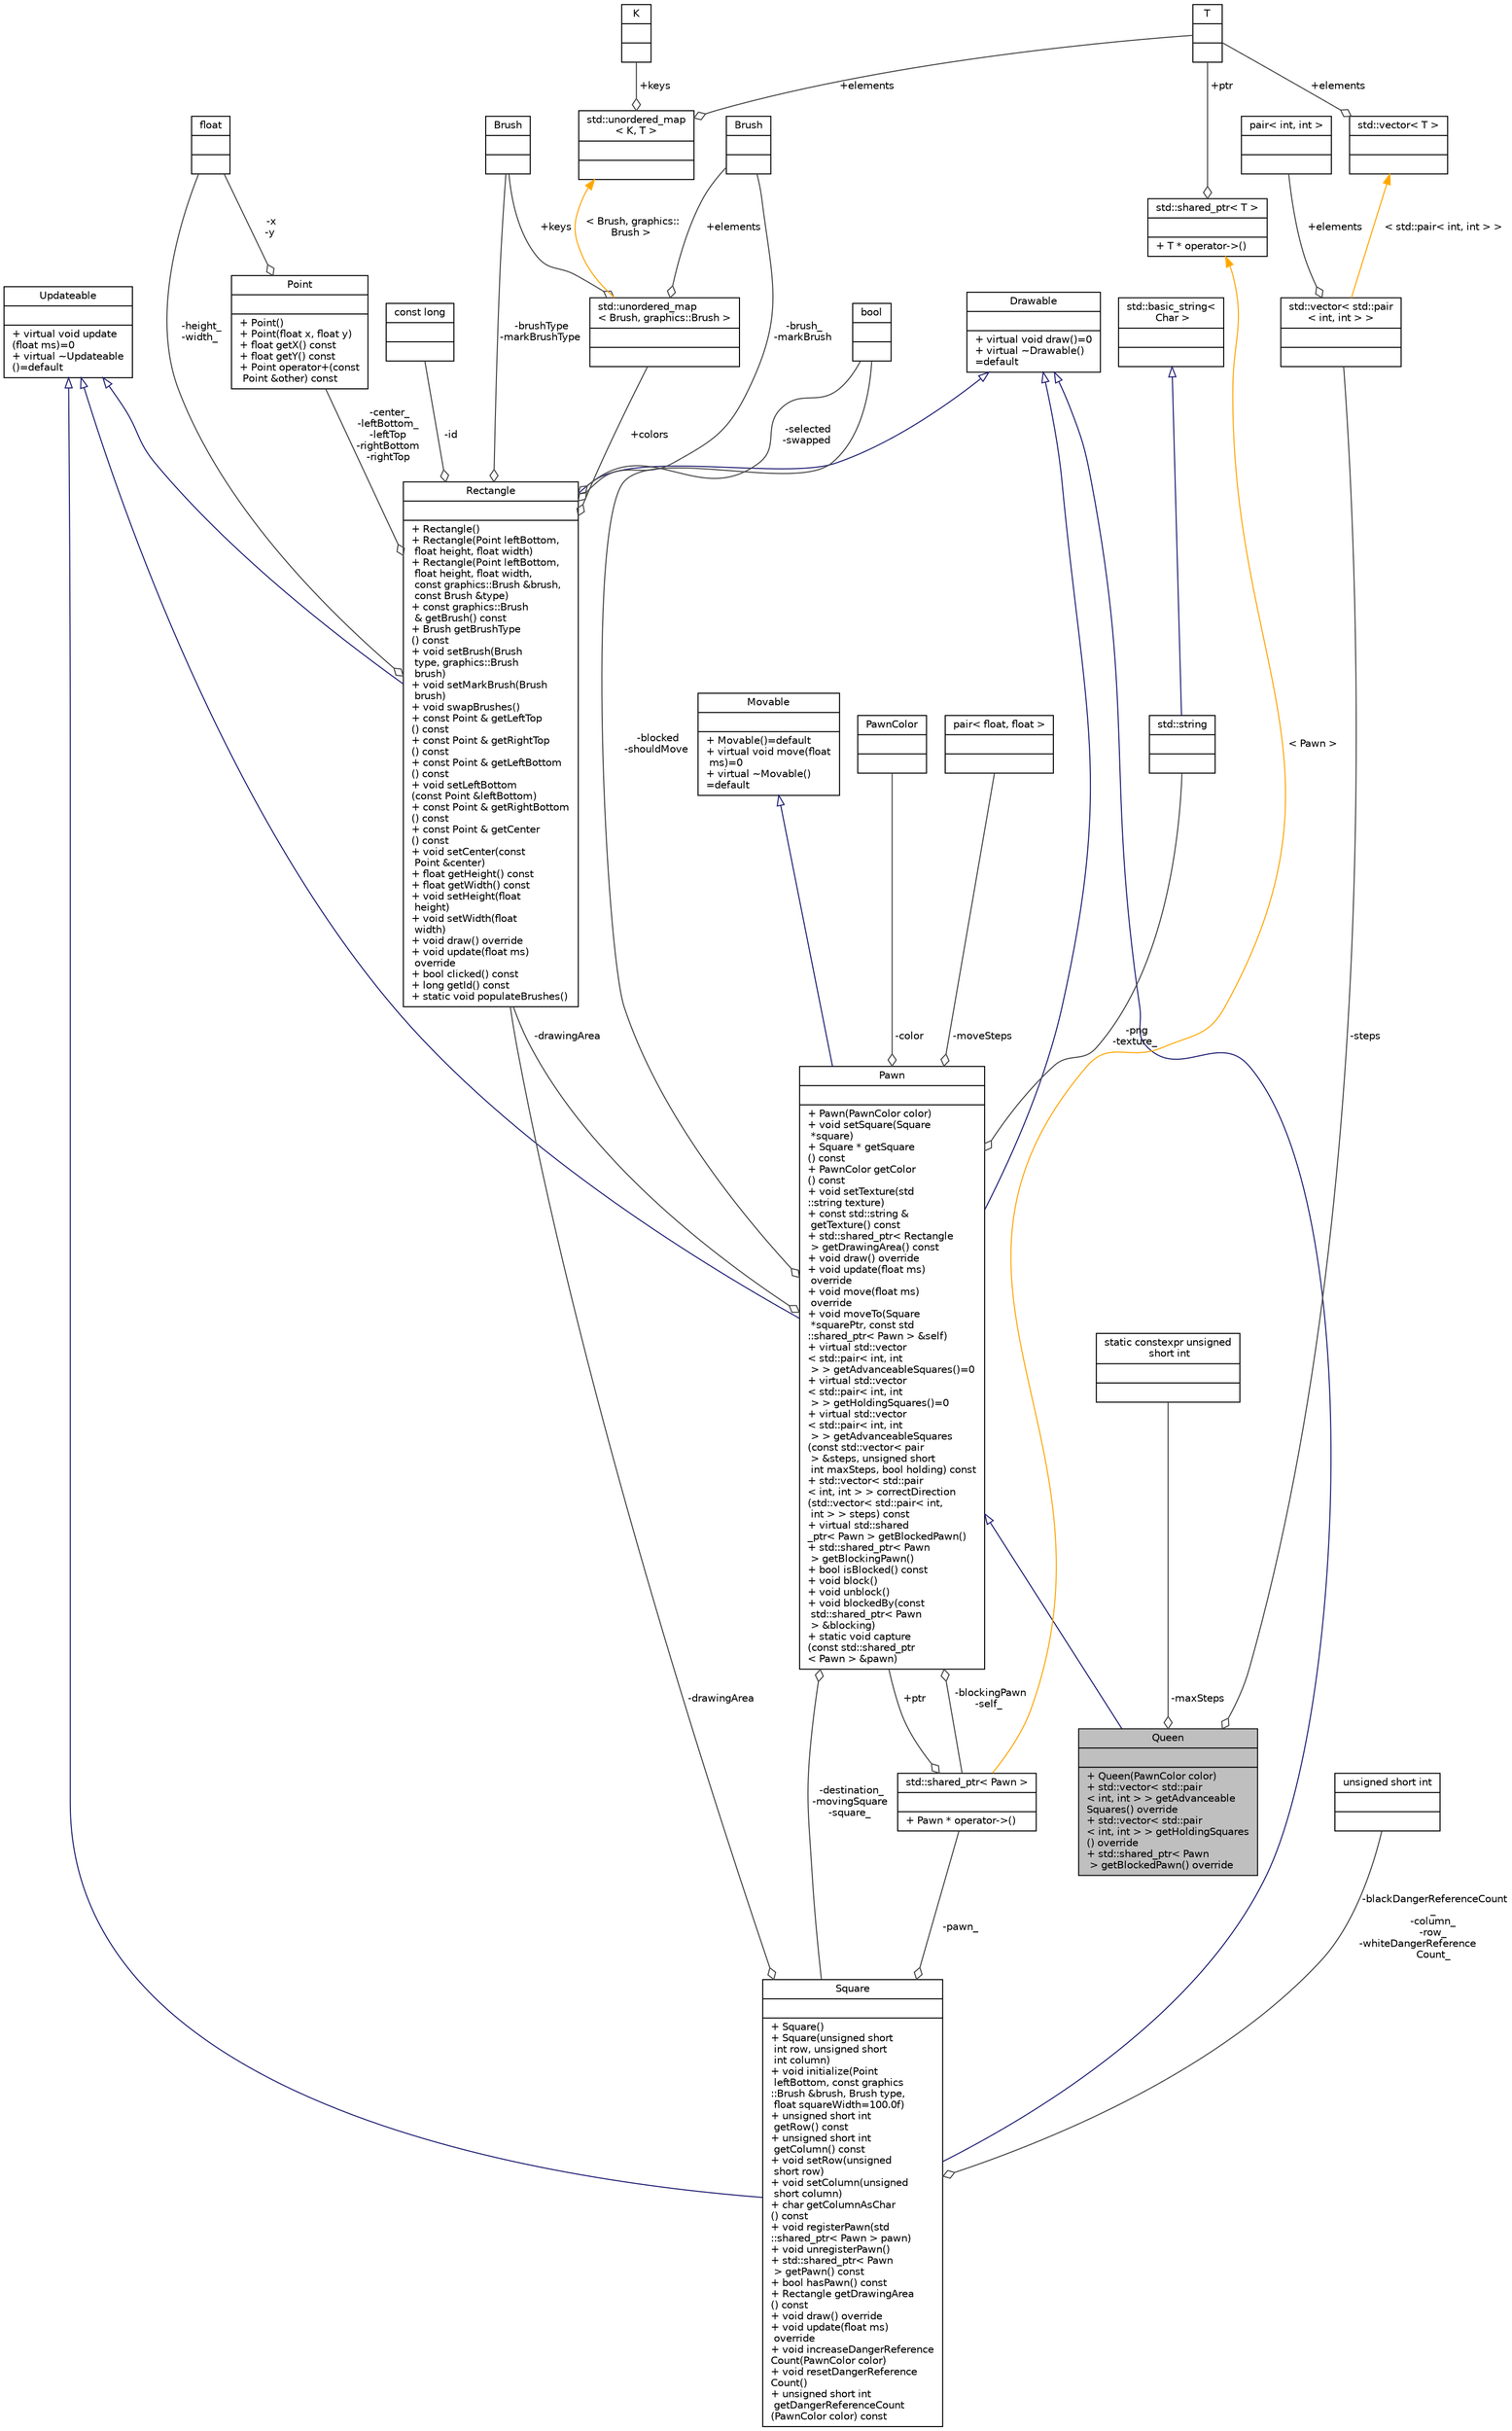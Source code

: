 digraph "Queen"
{
 // LATEX_PDF_SIZE
  bgcolor="transparent";
  edge [fontname="Helvetica",fontsize="10",labelfontname="Helvetica",labelfontsize="10"];
  node [fontname="Helvetica",fontsize="10",shape=record];
  Node1 [label="{Queen\n||+  Queen(PawnColor color)\l+ std::vector\< std::pair\l\< int, int \> \> getAdvanceable\lSquares() override\l+ std::vector\< std::pair\l\< int, int \> \> getHoldingSquares\l() override\l+ std::shared_ptr\< Pawn\l \> getBlockedPawn() override\l}",height=0.2,width=0.4,color="black", fillcolor="grey75", style="filled", fontcolor="black",tooltip=" "];
  Node2 -> Node1 [dir="back",color="midnightblue",fontsize="10",style="solid",arrowtail="onormal",fontname="Helvetica"];
  Node2 [label="{Pawn\n||+  Pawn(PawnColor color)\l+ void setSquare(Square\l *square)\l+ Square * getSquare\l() const\l+ PawnColor getColor\l() const\l+ void setTexture(std\l::string texture)\l+ const std::string &\l getTexture() const\l+ std::shared_ptr\< Rectangle\l \> getDrawingArea() const\l+ void draw() override\l+ void update(float ms)\l override\l+ void move(float ms)\l override\l+ void moveTo(Square\l *squarePtr, const std\l::shared_ptr\< Pawn \> &self)\l+ virtual std::vector\l\< std::pair\< int, int\l \> \> getAdvanceableSquares()=0\l+ virtual std::vector\l\< std::pair\< int, int\l \> \> getHoldingSquares()=0\l+ virtual std::vector\l\< std::pair\< int, int\l \> \> getAdvanceableSquares\l(const std::vector\< pair\l \> &steps, unsigned short\l int maxSteps, bool holding) const\l+ std::vector\< std::pair\l\< int, int \> \> correctDirection\l(std::vector\< std::pair\< int,\l int \> \> steps) const\l+ virtual std::shared\l_ptr\< Pawn \> getBlockedPawn()\l+ std::shared_ptr\< Pawn\l \> getBlockingPawn()\l+ bool isBlocked() const\l+ void block()\l+ void unblock()\l+ void blockedBy(const\l std::shared_ptr\< Pawn\l \> &blocking)\l+ static void capture\l(const std::shared_ptr\l\< Pawn \> &pawn)\l}",height=0.2,width=0.4,color="black",URL="$de/dff/classPawn.html",tooltip=" "];
  Node3 -> Node2 [dir="back",color="midnightblue",fontsize="10",style="solid",arrowtail="onormal",fontname="Helvetica"];
  Node3 [label="{Drawable\n||+ virtual void draw()=0\l+ virtual ~Drawable()\l=default\l}",height=0.2,width=0.4,color="black",URL="$de/db8/classDrawable.html",tooltip=" "];
  Node4 -> Node2 [dir="back",color="midnightblue",fontsize="10",style="solid",arrowtail="onormal",fontname="Helvetica"];
  Node4 [label="{Updateable\n||+ virtual void update\l(float ms)=0\l+ virtual ~Updateable\l()=default\l}",height=0.2,width=0.4,color="black",URL="$d2/d7d/classUpdateable.html",tooltip=" "];
  Node5 -> Node2 [dir="back",color="midnightblue",fontsize="10",style="solid",arrowtail="onormal",fontname="Helvetica"];
  Node5 [label="{Movable\n||+  Movable()=default\l+ virtual void move(float\l ms)=0\l+ virtual ~Movable()\l=default\l}",height=0.2,width=0.4,color="black",URL="$da/dfc/classMovable.html",tooltip=" "];
  Node6 -> Node2 [color="grey25",fontsize="10",style="solid",label=" -color" ,arrowhead="odiamond",fontname="Helvetica"];
  Node6 [label="{PawnColor\n||}",height=0.2,width=0.4,color="black",tooltip=" "];
  Node7 -> Node2 [color="grey25",fontsize="10",style="solid",label=" -destination_\n-movingSquare\n-square_" ,arrowhead="odiamond",fontname="Helvetica"];
  Node7 [label="{Square\n||+  Square()\l+  Square(unsigned short\l int row, unsigned short\l int column)\l+ void initialize(Point\l leftBottom, const graphics\l::Brush &brush, Brush type,\l float squareWidth=100.0f)\l+ unsigned short int\l getRow() const\l+ unsigned short int\l getColumn() const\l+ void setRow(unsigned\l short row)\l+ void setColumn(unsigned\l short column)\l+ char getColumnAsChar\l() const\l+ void registerPawn(std\l::shared_ptr\< Pawn \> pawn)\l+ void unregisterPawn()\l+ std::shared_ptr\< Pawn\l \> getPawn() const\l+ bool hasPawn() const\l+ Rectangle getDrawingArea\l() const\l+ void draw() override\l+ void update(float ms)\l override\l+ void increaseDangerReference\lCount(PawnColor color)\l+ void resetDangerReference\lCount()\l+ unsigned short int\l getDangerReferenceCount\l(PawnColor color) const\l}",height=0.2,width=0.4,color="black",URL="$d3/d72/classSquare.html",tooltip=" "];
  Node3 -> Node7 [dir="back",color="midnightblue",fontsize="10",style="solid",arrowtail="onormal",fontname="Helvetica"];
  Node4 -> Node7 [dir="back",color="midnightblue",fontsize="10",style="solid",arrowtail="onormal",fontname="Helvetica"];
  Node8 -> Node7 [color="grey25",fontsize="10",style="solid",label=" -blackDangerReferenceCount\l_\n-column_\n-row_\n-whiteDangerReference\lCount_" ,arrowhead="odiamond",fontname="Helvetica"];
  Node8 [label="{unsigned short int\n||}",height=0.2,width=0.4,color="black",tooltip=" "];
  Node9 -> Node7 [color="grey25",fontsize="10",style="solid",label=" -pawn_" ,arrowhead="odiamond",fontname="Helvetica"];
  Node9 [label="{std::shared_ptr\< Pawn \>\n||+ Pawn * operator-\>()\l}",height=0.2,width=0.4,color="black",tooltip=" "];
  Node2 -> Node9 [color="grey25",fontsize="10",style="solid",label=" +ptr" ,arrowhead="odiamond",fontname="Helvetica"];
  Node10 -> Node9 [dir="back",color="orange",fontsize="10",style="solid",label=" \< Pawn \>" ,fontname="Helvetica"];
  Node10 [label="{std::shared_ptr\< T \>\n||+ T * operator-\>()\l}",height=0.2,width=0.4,color="black",tooltip=" "];
  Node11 -> Node10 [color="grey25",fontsize="10",style="solid",label=" +ptr" ,arrowhead="odiamond",fontname="Helvetica"];
  Node11 [label="{T\n||}",height=0.2,width=0.4,color="black",tooltip=" "];
  Node12 -> Node7 [color="grey25",fontsize="10",style="solid",label=" -drawingArea" ,arrowhead="odiamond",fontname="Helvetica"];
  Node12 [label="{Rectangle\n||+  Rectangle()\l+  Rectangle(Point leftBottom,\l float height, float width)\l+  Rectangle(Point leftBottom,\l float height, float width,\l const graphics::Brush &brush,\l const Brush &type)\l+ const graphics::Brush\l & getBrush() const\l+ Brush getBrushType\l() const\l+ void setBrush(Brush\l type, graphics::Brush\l brush)\l+ void setMarkBrush(Brush\l brush)\l+ void swapBrushes()\l+ const Point & getLeftTop\l() const\l+ const Point & getRightTop\l() const\l+ const Point & getLeftBottom\l() const\l+ void setLeftBottom\l(const Point &leftBottom)\l+ const Point & getRightBottom\l() const\l+ const Point & getCenter\l() const\l+ void setCenter(const\l Point &center)\l+ float getHeight() const\l+ float getWidth() const\l+ void setHeight(float\l height)\l+ void setWidth(float\l width)\l+ void draw() override\l+ void update(float ms)\l override\l+ bool clicked() const\l+ long getId() const\l+ static void populateBrushes()\l}",height=0.2,width=0.4,color="black",URL="$de/d00/classRectangle.html",tooltip=" "];
  Node3 -> Node12 [dir="back",color="midnightblue",fontsize="10",style="solid",arrowtail="onormal",fontname="Helvetica"];
  Node4 -> Node12 [dir="back",color="midnightblue",fontsize="10",style="solid",arrowtail="onormal",fontname="Helvetica"];
  Node13 -> Node12 [color="grey25",fontsize="10",style="solid",label=" +colors" ,arrowhead="odiamond",fontname="Helvetica"];
  Node13 [label="{std::unordered_map\l\< Brush, graphics::Brush \>\n||}",height=0.2,width=0.4,color="black",tooltip=" "];
  Node14 -> Node13 [color="grey25",fontsize="10",style="solid",label=" +keys" ,arrowhead="odiamond",fontname="Helvetica"];
  Node14 [label="{Brush\n||}",height=0.2,width=0.4,color="black",tooltip=" "];
  Node15 -> Node13 [color="grey25",fontsize="10",style="solid",label=" +elements" ,arrowhead="odiamond",fontname="Helvetica"];
  Node15 [label="{Brush\n||}",height=0.2,width=0.4,color="black",tooltip=" "];
  Node16 -> Node13 [dir="back",color="orange",fontsize="10",style="solid",label=" \< Brush, graphics::\lBrush \>" ,fontname="Helvetica"];
  Node16 [label="{std::unordered_map\l\< K, T \>\n||}",height=0.2,width=0.4,color="black",tooltip=" "];
  Node17 -> Node16 [color="grey25",fontsize="10",style="solid",label=" +keys" ,arrowhead="odiamond",fontname="Helvetica"];
  Node17 [label="{K\n||}",height=0.2,width=0.4,color="black",tooltip=" "];
  Node11 -> Node16 [color="grey25",fontsize="10",style="solid",label=" +elements" ,arrowhead="odiamond",fontname="Helvetica"];
  Node18 -> Node12 [color="grey25",fontsize="10",style="solid",label=" -center_\n-leftBottom_\n-leftTop\n-rightBottom\n-rightTop" ,arrowhead="odiamond",fontname="Helvetica"];
  Node18 [label="{Point\n||+  Point()\l+  Point(float x, float y)\l+ float getX() const\l+ float getY() const\l+ Point operator+(const\l Point &other) const\l}",height=0.2,width=0.4,color="black",URL="$dc/d4f/classPoint.html",tooltip=" "];
  Node19 -> Node18 [color="grey25",fontsize="10",style="solid",label=" -x\n-y" ,arrowhead="odiamond",fontname="Helvetica"];
  Node19 [label="{float\n||}",height=0.2,width=0.4,color="black",tooltip=" "];
  Node19 -> Node12 [color="grey25",fontsize="10",style="solid",label=" -height_\n-width_" ,arrowhead="odiamond",fontname="Helvetica"];
  Node15 -> Node12 [color="grey25",fontsize="10",style="solid",label=" -brush_\n-markBrush" ,arrowhead="odiamond",fontname="Helvetica"];
  Node14 -> Node12 [color="grey25",fontsize="10",style="solid",label=" -brushType\n-markBrushType" ,arrowhead="odiamond",fontname="Helvetica"];
  Node20 -> Node12 [color="grey25",fontsize="10",style="solid",label=" -selected\n-swapped" ,arrowhead="odiamond",fontname="Helvetica"];
  Node20 [label="{bool\n||}",height=0.2,width=0.4,color="black",tooltip=" "];
  Node21 -> Node12 [color="grey25",fontsize="10",style="solid",label=" -id" ,arrowhead="odiamond",fontname="Helvetica"];
  Node21 [label="{const long\n||}",height=0.2,width=0.4,color="black",tooltip=" "];
  Node12 -> Node2 [color="grey25",fontsize="10",style="solid",label=" -drawingArea" ,arrowhead="odiamond",fontname="Helvetica"];
  Node22 -> Node2 [color="grey25",fontsize="10",style="solid",label=" -png\n-texture_" ,arrowhead="odiamond",fontname="Helvetica"];
  Node22 [label="{std::string\n||}",height=0.2,width=0.4,color="black",tooltip=" "];
  Node23 -> Node22 [dir="back",color="midnightblue",fontsize="10",style="solid",arrowtail="onormal",fontname="Helvetica"];
  Node23 [label="{std::basic_string\<\l Char \>\n||}",height=0.2,width=0.4,color="black",tooltip=" "];
  Node20 -> Node2 [color="grey25",fontsize="10",style="solid",label=" -blocked\n-shouldMove" ,arrowhead="odiamond",fontname="Helvetica"];
  Node24 -> Node2 [color="grey25",fontsize="10",style="solid",label=" -moveSteps" ,arrowhead="odiamond",fontname="Helvetica"];
  Node24 [label="{pair\< float, float \>\n||}",height=0.2,width=0.4,color="black",tooltip=" "];
  Node9 -> Node2 [color="grey25",fontsize="10",style="solid",label=" -blockingPawn\n-self_" ,arrowhead="odiamond",fontname="Helvetica"];
  Node25 -> Node1 [color="grey25",fontsize="10",style="solid",label=" -steps" ,arrowhead="odiamond",fontname="Helvetica"];
  Node25 [label="{std::vector\< std::pair\l\< int, int \> \>\n||}",height=0.2,width=0.4,color="black",tooltip=" "];
  Node26 -> Node25 [color="grey25",fontsize="10",style="solid",label=" +elements" ,arrowhead="odiamond",fontname="Helvetica"];
  Node26 [label="{pair\< int, int \>\n||}",height=0.2,width=0.4,color="black",tooltip=" "];
  Node27 -> Node25 [dir="back",color="orange",fontsize="10",style="solid",label=" \< std::pair\< int, int \> \>" ,fontname="Helvetica"];
  Node27 [label="{std::vector\< T \>\n||}",height=0.2,width=0.4,color="black",tooltip=" "];
  Node11 -> Node27 [color="grey25",fontsize="10",style="solid",label=" +elements" ,arrowhead="odiamond",fontname="Helvetica"];
  Node28 -> Node1 [color="grey25",fontsize="10",style="solid",label=" -maxSteps" ,arrowhead="odiamond",fontname="Helvetica"];
  Node28 [label="{static constexpr unsigned\l short int\n||}",height=0.2,width=0.4,color="black",tooltip=" "];
}
